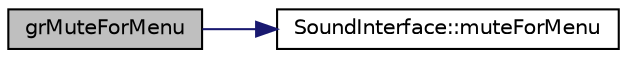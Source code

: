 digraph "grMuteForMenu"
{
  edge [fontname="Helvetica",fontsize="10",labelfontname="Helvetica",labelfontsize="10"];
  node [fontname="Helvetica",fontsize="10",shape=record];
  rankdir="LR";
  Node1 [label="grMuteForMenu",height=0.2,width=0.4,color="black", fillcolor="grey75", style="filled", fontcolor="black"];
  Node1 -> Node2 [color="midnightblue",fontsize="10",style="solid",fontname="Helvetica"];
  Node2 [label="SoundInterface::muteForMenu",height=0.2,width=0.4,color="black", fillcolor="white", style="filled",URL="$class_sound_interface.html#a583eefdf16eddf0056a7a9a66fbf6268"];
}
